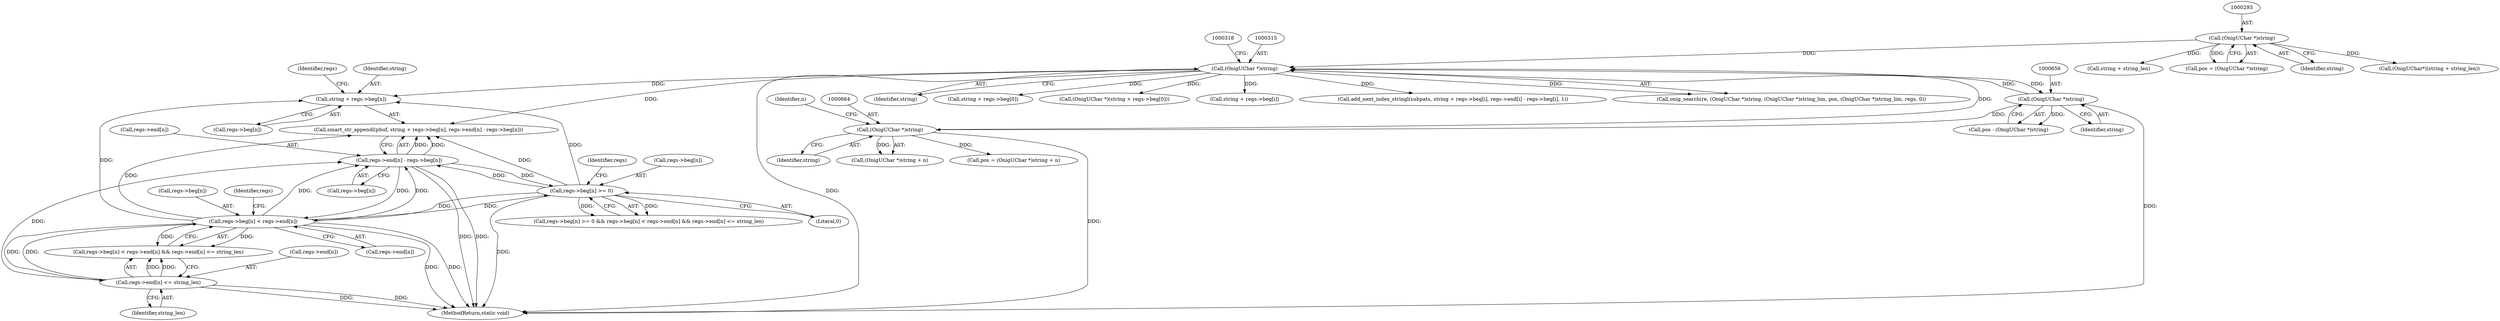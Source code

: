 digraph "0_php-src_5b597a2e5b28e2d5a52fc1be13f425f08f47cb62?w=1_1@pointer" {
"1000478" [label="(Call,string + regs->beg[n])"];
"1000314" [label="(Call,(OnigUChar *)string)"];
"1000655" [label="(Call,(OnigUChar *)string)"];
"1000663" [label="(Call,(OnigUChar *)string)"];
"1000292" [label="(Call,(OnigUChar *)string)"];
"1000449" [label="(Call,regs->beg[n] >= 0)"];
"1000485" [label="(Call,regs->end[n] - regs->beg[n])"];
"1000457" [label="(Call,regs->beg[n] < regs->end[n])"];
"1000468" [label="(Call,regs->end[n] <= string_len)"];
"1000292" [label="(Call,(OnigUChar *)string)"];
"1000294" [label="(Identifier,string)"];
"1000458" [label="(Call,regs->beg[n])"];
"1000479" [label="(Identifier,string)"];
"1000316" [label="(Identifier,string)"];
"1000476" [label="(Call,smart_str_appendl(pbuf, string + regs->beg[n], regs->end[n] - regs->beg[n]))"];
"1000488" [label="(Identifier,regs)"];
"1000457" [label="(Call,regs->beg[n] < regs->end[n])"];
"1000463" [label="(Call,regs->end[n])"];
"1000486" [label="(Call,regs->end[n])"];
"1000662" [label="(Call,(OnigUChar *)string + n)"];
"1000665" [label="(Identifier,string)"];
"1000365" [label="(Call,string + regs->beg[0])"];
"1000666" [label="(Identifier,n)"];
"1000468" [label="(Call,regs->end[n] <= string_len)"];
"1000456" [label="(Call,regs->beg[n] < regs->end[n] && regs->end[n] <= string_len)"];
"1000455" [label="(Literal,0)"];
"1000363" [label="(Call,(OnigUChar *)(string + regs->beg[0]))"];
"1000657" [label="(Identifier,string)"];
"1000491" [label="(Call,regs->beg[n])"];
"1000450" [label="(Call,regs->beg[n])"];
"1000460" [label="(Identifier,regs)"];
"1000478" [label="(Call,string + regs->beg[n])"];
"1000299" [label="(Call,string + string_len)"];
"1000543" [label="(Call,string + regs->beg[i])"];
"1000314" [label="(Call,(OnigUChar *)string)"];
"1000480" [label="(Call,regs->beg[n])"];
"1000653" [label="(Call,pos - (OnigUChar *)string)"];
"1000541" [label="(Call,add_next_index_stringl(subpats, string + regs->beg[i], regs->end[i] - regs->beg[i], 1))"];
"1000312" [label="(Call,onig_search(re, (OnigUChar *)string, (OnigUChar *)string_lim, pos, (OnigUChar *)string_lim, regs, 0))"];
"1000290" [label="(Call,pos = (OnigUChar *)string)"];
"1000744" [label="(MethodReturn,static void)"];
"1000474" [label="(Identifier,string_len)"];
"1000485" [label="(Call,regs->end[n] - regs->beg[n])"];
"1000660" [label="(Call,pos = (OnigUChar *)string + n)"];
"1000469" [label="(Call,regs->end[n])"];
"1000448" [label="(Call,regs->beg[n] >= 0 && regs->beg[n] < regs->end[n] && regs->end[n] <= string_len)"];
"1000449" [label="(Call,regs->beg[n] >= 0)"];
"1000655" [label="(Call,(OnigUChar *)string)"];
"1000471" [label="(Identifier,regs)"];
"1000663" [label="(Call,(OnigUChar *)string)"];
"1000297" [label="(Call,(OnigUChar*)(string + string_len))"];
"1000478" -> "1000476"  [label="AST: "];
"1000478" -> "1000480"  [label="CFG: "];
"1000479" -> "1000478"  [label="AST: "];
"1000480" -> "1000478"  [label="AST: "];
"1000488" -> "1000478"  [label="CFG: "];
"1000314" -> "1000478"  [label="DDG: "];
"1000449" -> "1000478"  [label="DDG: "];
"1000457" -> "1000478"  [label="DDG: "];
"1000314" -> "1000312"  [label="AST: "];
"1000314" -> "1000316"  [label="CFG: "];
"1000315" -> "1000314"  [label="AST: "];
"1000316" -> "1000314"  [label="AST: "];
"1000318" -> "1000314"  [label="CFG: "];
"1000314" -> "1000744"  [label="DDG: "];
"1000314" -> "1000312"  [label="DDG: "];
"1000655" -> "1000314"  [label="DDG: "];
"1000663" -> "1000314"  [label="DDG: "];
"1000292" -> "1000314"  [label="DDG: "];
"1000314" -> "1000363"  [label="DDG: "];
"1000314" -> "1000365"  [label="DDG: "];
"1000314" -> "1000476"  [label="DDG: "];
"1000314" -> "1000541"  [label="DDG: "];
"1000314" -> "1000543"  [label="DDG: "];
"1000314" -> "1000655"  [label="DDG: "];
"1000655" -> "1000653"  [label="AST: "];
"1000655" -> "1000657"  [label="CFG: "];
"1000656" -> "1000655"  [label="AST: "];
"1000657" -> "1000655"  [label="AST: "];
"1000653" -> "1000655"  [label="CFG: "];
"1000655" -> "1000744"  [label="DDG: "];
"1000655" -> "1000653"  [label="DDG: "];
"1000655" -> "1000663"  [label="DDG: "];
"1000663" -> "1000662"  [label="AST: "];
"1000663" -> "1000665"  [label="CFG: "];
"1000664" -> "1000663"  [label="AST: "];
"1000665" -> "1000663"  [label="AST: "];
"1000666" -> "1000663"  [label="CFG: "];
"1000663" -> "1000744"  [label="DDG: "];
"1000663" -> "1000660"  [label="DDG: "];
"1000663" -> "1000662"  [label="DDG: "];
"1000292" -> "1000290"  [label="AST: "];
"1000292" -> "1000294"  [label="CFG: "];
"1000293" -> "1000292"  [label="AST: "];
"1000294" -> "1000292"  [label="AST: "];
"1000290" -> "1000292"  [label="CFG: "];
"1000292" -> "1000290"  [label="DDG: "];
"1000292" -> "1000297"  [label="DDG: "];
"1000292" -> "1000299"  [label="DDG: "];
"1000449" -> "1000448"  [label="AST: "];
"1000449" -> "1000455"  [label="CFG: "];
"1000450" -> "1000449"  [label="AST: "];
"1000455" -> "1000449"  [label="AST: "];
"1000460" -> "1000449"  [label="CFG: "];
"1000448" -> "1000449"  [label="CFG: "];
"1000449" -> "1000744"  [label="DDG: "];
"1000449" -> "1000448"  [label="DDG: "];
"1000449" -> "1000448"  [label="DDG: "];
"1000485" -> "1000449"  [label="DDG: "];
"1000457" -> "1000449"  [label="DDG: "];
"1000449" -> "1000457"  [label="DDG: "];
"1000449" -> "1000476"  [label="DDG: "];
"1000449" -> "1000485"  [label="DDG: "];
"1000485" -> "1000476"  [label="AST: "];
"1000485" -> "1000491"  [label="CFG: "];
"1000486" -> "1000485"  [label="AST: "];
"1000491" -> "1000485"  [label="AST: "];
"1000476" -> "1000485"  [label="CFG: "];
"1000485" -> "1000744"  [label="DDG: "];
"1000485" -> "1000744"  [label="DDG: "];
"1000485" -> "1000457"  [label="DDG: "];
"1000485" -> "1000476"  [label="DDG: "];
"1000485" -> "1000476"  [label="DDG: "];
"1000457" -> "1000485"  [label="DDG: "];
"1000457" -> "1000485"  [label="DDG: "];
"1000468" -> "1000485"  [label="DDG: "];
"1000457" -> "1000456"  [label="AST: "];
"1000457" -> "1000463"  [label="CFG: "];
"1000458" -> "1000457"  [label="AST: "];
"1000463" -> "1000457"  [label="AST: "];
"1000471" -> "1000457"  [label="CFG: "];
"1000456" -> "1000457"  [label="CFG: "];
"1000457" -> "1000744"  [label="DDG: "];
"1000457" -> "1000744"  [label="DDG: "];
"1000457" -> "1000456"  [label="DDG: "];
"1000457" -> "1000456"  [label="DDG: "];
"1000468" -> "1000457"  [label="DDG: "];
"1000457" -> "1000468"  [label="DDG: "];
"1000457" -> "1000476"  [label="DDG: "];
"1000468" -> "1000456"  [label="AST: "];
"1000468" -> "1000474"  [label="CFG: "];
"1000469" -> "1000468"  [label="AST: "];
"1000474" -> "1000468"  [label="AST: "];
"1000456" -> "1000468"  [label="CFG: "];
"1000468" -> "1000744"  [label="DDG: "];
"1000468" -> "1000744"  [label="DDG: "];
"1000468" -> "1000456"  [label="DDG: "];
"1000468" -> "1000456"  [label="DDG: "];
}
